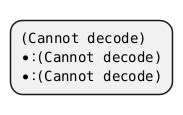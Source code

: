 @startmindmap

*:<img:images/img_436.png>
*:<img:images/img_437.png>
*:<img:images/img_438.png>;
@endmindmap
